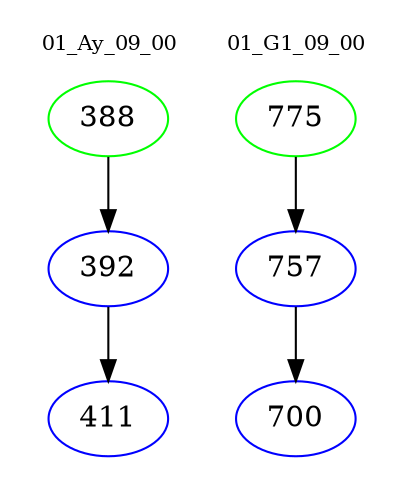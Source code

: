 digraph{
subgraph cluster_0 {
color = white
label = "01_Ay_09_00";
fontsize=10;
T0_388 [label="388", color="green"]
T0_388 -> T0_392 [color="black"]
T0_392 [label="392", color="blue"]
T0_392 -> T0_411 [color="black"]
T0_411 [label="411", color="blue"]
}
subgraph cluster_1 {
color = white
label = "01_G1_09_00";
fontsize=10;
T1_775 [label="775", color="green"]
T1_775 -> T1_757 [color="black"]
T1_757 [label="757", color="blue"]
T1_757 -> T1_700 [color="black"]
T1_700 [label="700", color="blue"]
}
}

